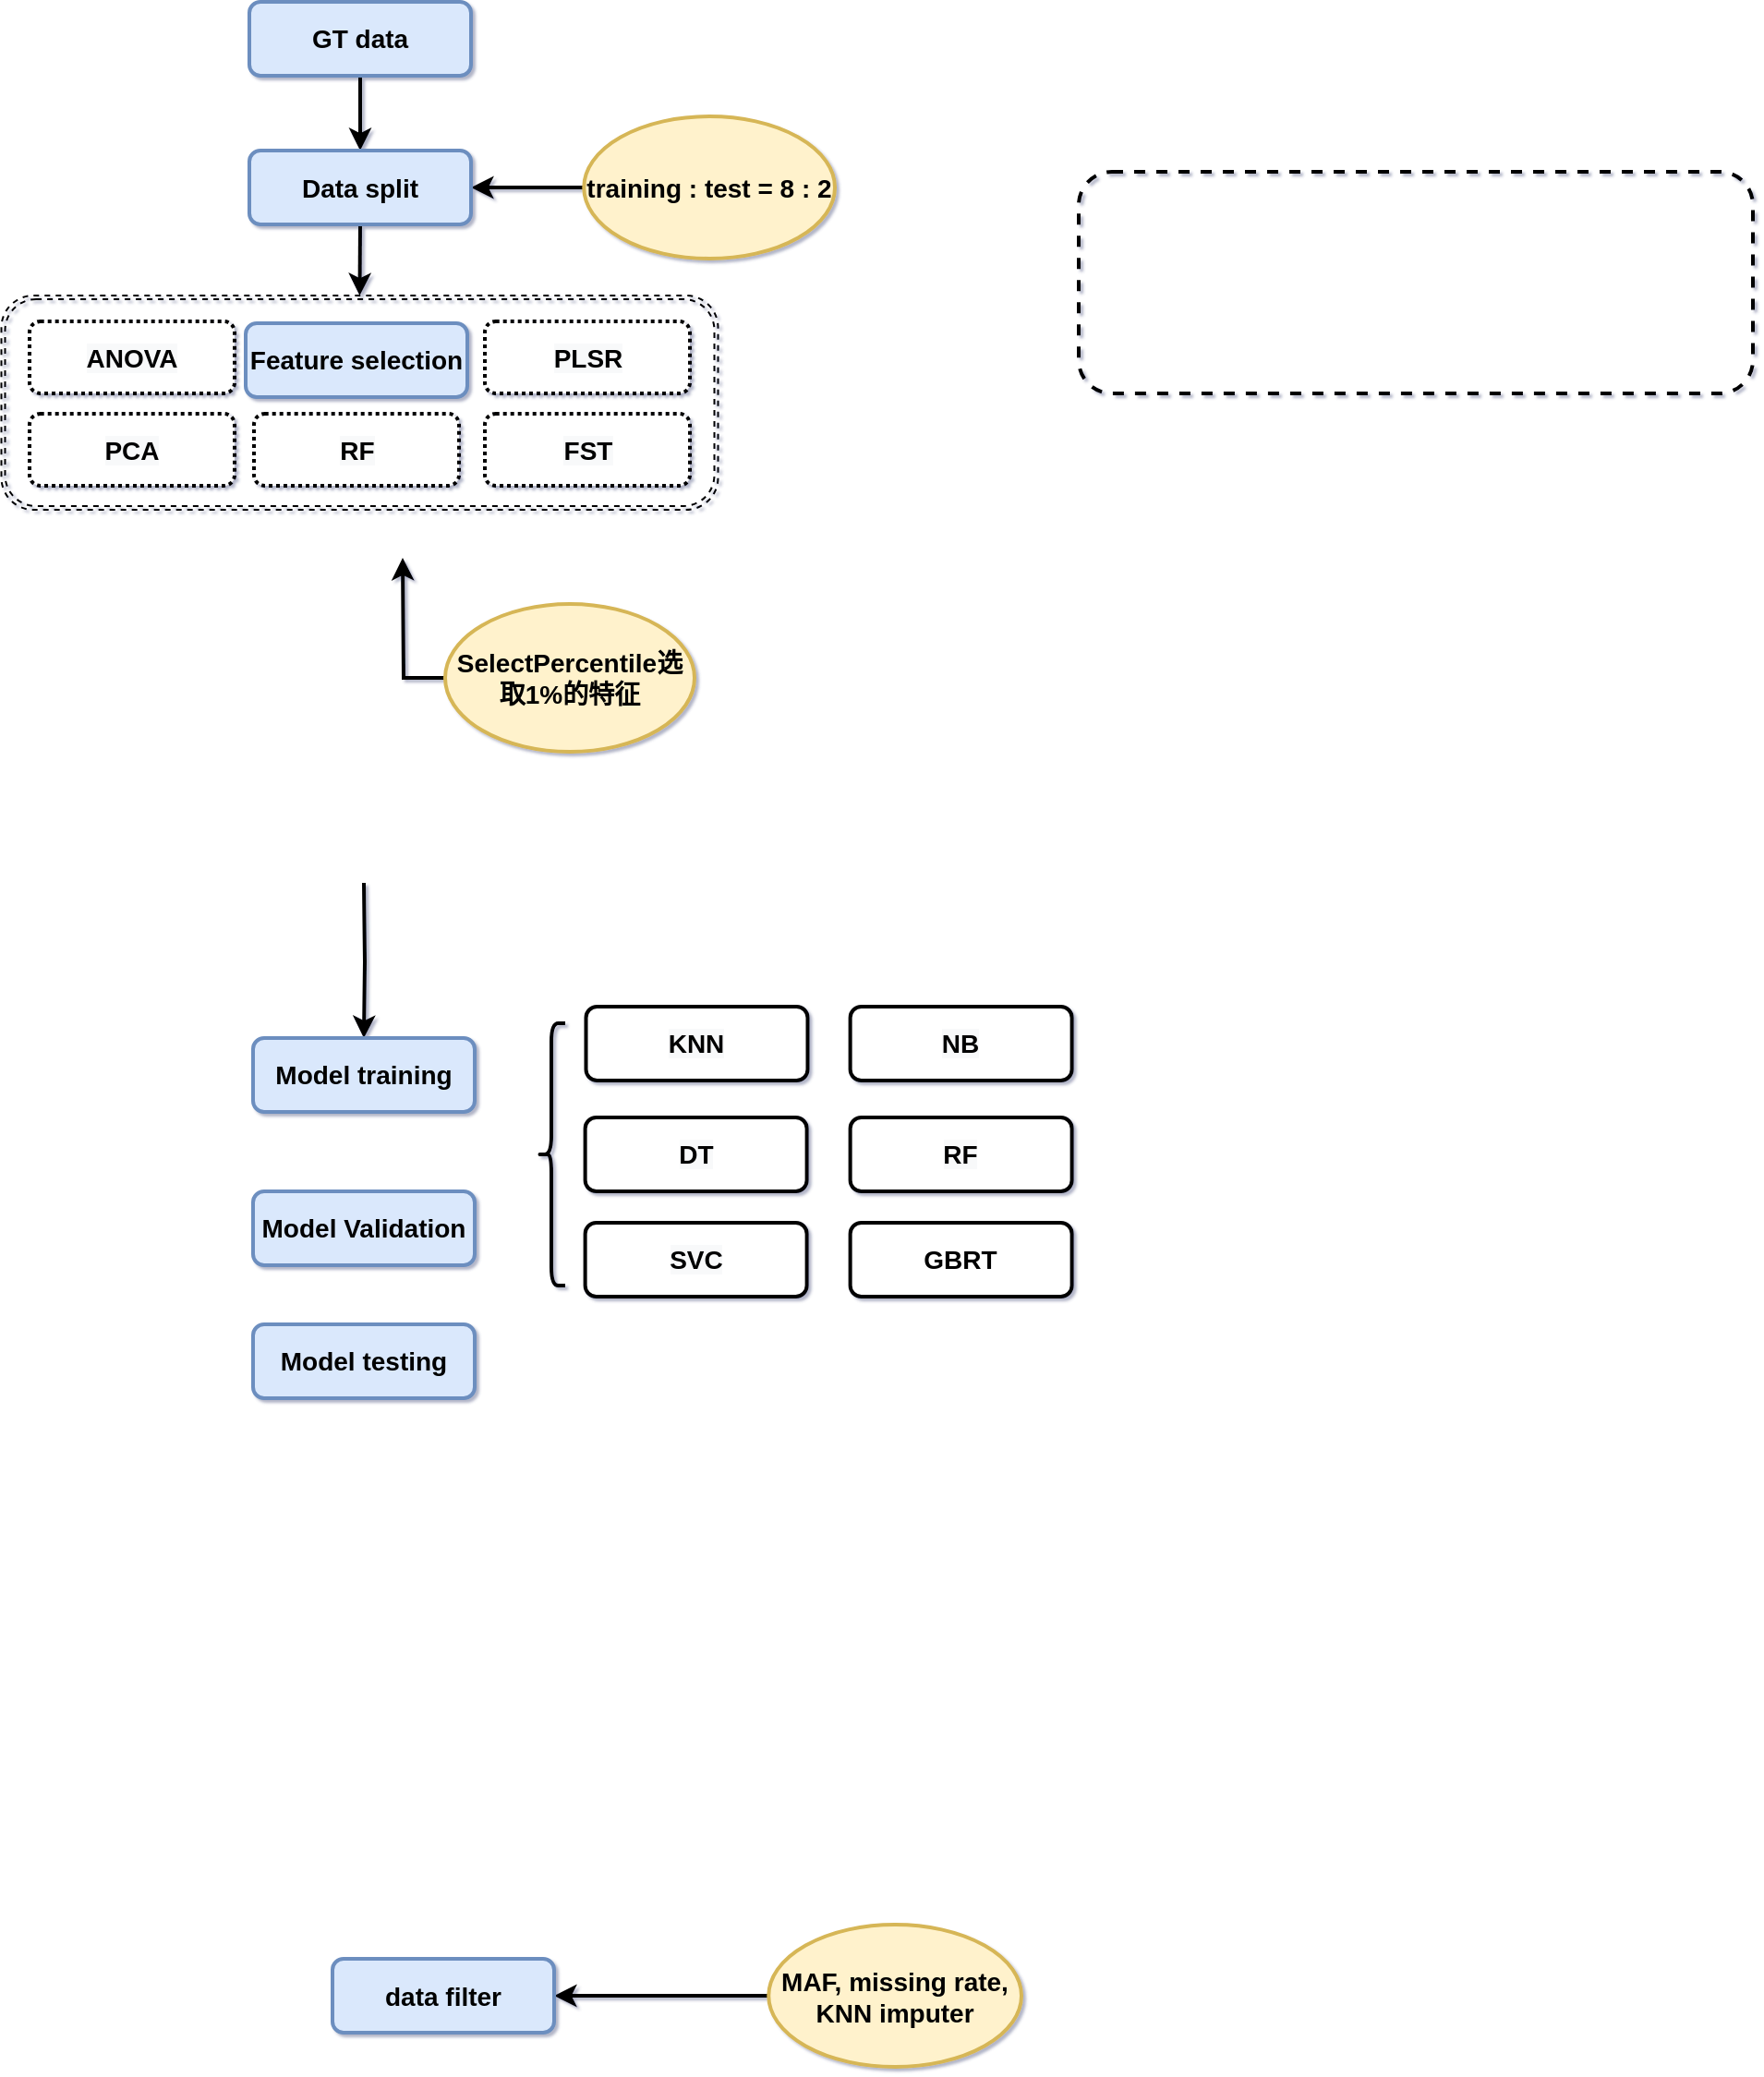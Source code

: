 <mxfile version="21.2.6" type="github">
  <diagram id="C5RBs43oDa-KdzZeNtuy" name="Page-1">
    <mxGraphModel dx="1434" dy="802" grid="0" gridSize="10" guides="1" tooltips="1" connect="1" arrows="1" fold="1" page="1" pageScale="1" pageWidth="827" pageHeight="1169" math="0" shadow="1">
      <root>
        <mxCell id="WIyWlLk6GJQsqaUBKTNV-0" />
        <mxCell id="WIyWlLk6GJQsqaUBKTNV-1" parent="WIyWlLk6GJQsqaUBKTNV-0" />
        <mxCell id="6ISwpYmpRPyFx55nGUDn-2" value="" style="edgeStyle=orthogonalEdgeStyle;rounded=0;orthogonalLoop=1;jettySize=auto;html=1;fontSize=14;exitX=0.5;exitY=1;exitDx=0;exitDy=0;fontStyle=1;fontFamily=Helvetica;strokeWidth=2;entryX=0.5;entryY=0;entryDx=0;entryDy=0;" parent="WIyWlLk6GJQsqaUBKTNV-1" source="6ISwpYmpRPyFx55nGUDn-29" edge="1" target="rZRslyIYhU1VRv0iqAqT-6">
          <mxGeometry relative="1" as="geometry">
            <mxPoint x="380" y="206.0" as="sourcePoint" />
            <mxPoint x="380" y="216" as="targetPoint" />
          </mxGeometry>
        </mxCell>
        <mxCell id="6ISwpYmpRPyFx55nGUDn-0" value="" style="edgeStyle=orthogonalEdgeStyle;rounded=0;orthogonalLoop=1;jettySize=auto;html=1;fontSize=14;exitX=0;exitY=0.5;exitDx=0;exitDy=0;exitPerimeter=0;fontStyle=1;fontFamily=Helvetica;strokeWidth=2;" parent="WIyWlLk6GJQsqaUBKTNV-1" source="6ISwpYmpRPyFx55nGUDn-14" edge="1">
          <mxGeometry relative="1" as="geometry">
            <mxPoint x="357" y="393" as="sourcePoint" />
            <mxPoint x="403" y="328" as="targetPoint" />
          </mxGeometry>
        </mxCell>
        <mxCell id="6ISwpYmpRPyFx55nGUDn-1" value="" style="edgeStyle=orthogonalEdgeStyle;rounded=0;orthogonalLoop=1;jettySize=auto;html=1;fontSize=14;entryX=0.5;entryY=0;entryDx=0;entryDy=0;fontStyle=1;fontFamily=Helvetica;strokeWidth=2;" parent="WIyWlLk6GJQsqaUBKTNV-1" target="6ISwpYmpRPyFx55nGUDn-18" edge="1">
          <mxGeometry relative="1" as="geometry">
            <mxPoint x="382" y="504" as="sourcePoint" />
            <mxPoint x="382" y="564" as="targetPoint" />
          </mxGeometry>
        </mxCell>
        <mxCell id="6ISwpYmpRPyFx55nGUDn-9" value="" style="edgeStyle=orthogonalEdgeStyle;rounded=0;orthogonalLoop=1;jettySize=auto;html=1;fontSize=14;fontStyle=1;fontFamily=Helvetica;strokeWidth=2;" parent="WIyWlLk6GJQsqaUBKTNV-1" source="6ISwpYmpRPyFx55nGUDn-7" edge="1">
          <mxGeometry relative="1" as="geometry">
            <mxPoint x="485" y="1106.5" as="targetPoint" />
          </mxGeometry>
        </mxCell>
        <mxCell id="6ISwpYmpRPyFx55nGUDn-7" value="MAF, missing rate, KNN imputer" style="ellipse;whiteSpace=wrap;html=1;rounded=1;glass=0;strokeWidth=2;shadow=0;fontStyle=1;fontFamily=Helvetica;fillColor=#fff2cc;strokeColor=#d6b656;fontSize=14;" parent="WIyWlLk6GJQsqaUBKTNV-1" vertex="1">
          <mxGeometry x="601.12" y="1068" width="136.88" height="77" as="geometry" />
        </mxCell>
        <mxCell id="6ISwpYmpRPyFx55nGUDn-11" value="" style="edgeStyle=orthogonalEdgeStyle;rounded=0;orthogonalLoop=1;jettySize=auto;html=1;fontSize=14;fontStyle=1;fontFamily=Helvetica;strokeWidth=2;exitX=0.5;exitY=1;exitDx=0;exitDy=0;entryX=0.5;entryY=0;entryDx=0;entryDy=0;" parent="WIyWlLk6GJQsqaUBKTNV-1" source="6ISwpYmpRPyFx55nGUDn-27" target="6ISwpYmpRPyFx55nGUDn-29" edge="1">
          <mxGeometry relative="1" as="geometry">
            <mxPoint x="379.58" y="115" as="sourcePoint" />
            <mxPoint x="379.58" y="165" as="targetPoint" />
          </mxGeometry>
        </mxCell>
        <mxCell id="6ISwpYmpRPyFx55nGUDn-12" value="" style="edgeStyle=orthogonalEdgeStyle;rounded=0;orthogonalLoop=1;jettySize=auto;html=1;fontSize=14;fontStyle=1;fontFamily=Helvetica;strokeWidth=2;entryX=1;entryY=0.5;entryDx=0;entryDy=0;" parent="WIyWlLk6GJQsqaUBKTNV-1" source="6ISwpYmpRPyFx55nGUDn-13" target="6ISwpYmpRPyFx55nGUDn-29" edge="1">
          <mxGeometry relative="1" as="geometry">
            <mxPoint x="440" y="186.0" as="targetPoint" />
          </mxGeometry>
        </mxCell>
        <mxCell id="6ISwpYmpRPyFx55nGUDn-13" value="&lt;p style=&quot;font-size: 14px;&quot;&gt;&lt;span style=&quot;font-size: 14px;&quot;&gt;&lt;font style=&quot;font-size: 14px;&quot;&gt;training : test = 8 : 2&lt;/font&gt;&lt;/span&gt;&lt;/p&gt;" style="ellipse;whiteSpace=wrap;html=1;rounded=1;glass=0;strokeWidth=2;shadow=0;fontStyle=1;fontFamily=Helvetica;fillColor=#fff2cc;strokeColor=#d6b656;fontSize=14;" parent="WIyWlLk6GJQsqaUBKTNV-1" vertex="1">
          <mxGeometry x="501.12" y="89" width="135.88" height="77" as="geometry" />
        </mxCell>
        <mxCell id="6ISwpYmpRPyFx55nGUDn-14" value="&lt;font style=&quot;font-size: 14px;&quot;&gt;&lt;span style=&quot;font-size: 14px;&quot;&gt;SelectPercentile&lt;/span&gt;&lt;span style=&quot;font-size: 14px;&quot;&gt;选取&lt;/span&gt;&lt;span style=&quot;font-size: 14px;&quot;&gt;1%&lt;/span&gt;&lt;span style=&quot;font-size: 14px;&quot;&gt;的特征&lt;/span&gt;&lt;/font&gt;" style="ellipse;whiteSpace=wrap;html=1;fontSize=14;fontStyle=1;fontFamily=Helvetica;fillColor=#fff2cc;strokeColor=#d6b656;strokeWidth=2;" parent="WIyWlLk6GJQsqaUBKTNV-1" vertex="1">
          <mxGeometry x="426" y="353" width="135" height="80" as="geometry" />
        </mxCell>
        <mxCell id="6ISwpYmpRPyFx55nGUDn-18" value="&lt;span style=&quot;font-size: 14px;&quot;&gt;Model training&lt;/span&gt;" style="rounded=1;whiteSpace=wrap;html=1;fontSize=14;fontStyle=1;fontFamily=Helvetica;fillColor=#dae8fc;strokeColor=#6c8ebf;strokeWidth=2;" parent="WIyWlLk6GJQsqaUBKTNV-1" vertex="1">
          <mxGeometry x="322" y="588" width="120" height="40" as="geometry" />
        </mxCell>
        <mxCell id="6ISwpYmpRPyFx55nGUDn-20" value="&lt;span style=&quot;font-size: 14px;&quot;&gt;GBRT&lt;/span&gt;" style="rounded=1;whiteSpace=wrap;html=1;fontSize=14;fontStyle=1;fontFamily=Helvetica;strokeWidth=2;" parent="WIyWlLk6GJQsqaUBKTNV-1" vertex="1">
          <mxGeometry x="645.31" y="688" width="120" height="40" as="geometry" />
        </mxCell>
        <mxCell id="6ISwpYmpRPyFx55nGUDn-21" value="&lt;span style=&quot;color: rgb(0, 0, 0); font-size: 14px; font-style: normal; font-variant-ligatures: normal; font-variant-caps: normal; letter-spacing: normal; orphans: 2; text-align: center; text-indent: 0px; text-transform: none; widows: 2; word-spacing: 0px; -webkit-text-stroke-width: 0px; background-color: rgb(248, 249, 250); text-decoration-thickness: initial; text-decoration-style: initial; text-decoration-color: initial; float: none; display: inline !important;&quot;&gt;RF&lt;/span&gt;" style="rounded=1;whiteSpace=wrap;html=1;fontSize=14;fontStyle=1;fontFamily=Helvetica;strokeWidth=2;" parent="WIyWlLk6GJQsqaUBKTNV-1" vertex="1">
          <mxGeometry x="645.31" y="631" width="120" height="40" as="geometry" />
        </mxCell>
        <mxCell id="6ISwpYmpRPyFx55nGUDn-22" value="&lt;span style=&quot;color: rgb(0, 0, 0); font-size: 14px; font-style: normal; font-variant-ligatures: normal; font-variant-caps: normal; letter-spacing: normal; orphans: 2; text-align: center; text-indent: 0px; text-transform: none; widows: 2; word-spacing: 0px; -webkit-text-stroke-width: 0px; background-color: rgb(248, 249, 250); text-decoration-thickness: initial; text-decoration-style: initial; text-decoration-color: initial; float: none; display: inline !important;&quot;&gt;KNN&lt;/span&gt;" style="rounded=1;whiteSpace=wrap;html=1;fontSize=14;fontStyle=1;fontFamily=Helvetica;strokeWidth=2;" parent="WIyWlLk6GJQsqaUBKTNV-1" vertex="1">
          <mxGeometry x="502.25" y="571" width="120" height="40" as="geometry" />
        </mxCell>
        <mxCell id="6ISwpYmpRPyFx55nGUDn-23" value="&lt;span style=&quot;color: rgb(0, 0, 0); font-size: 14px; font-style: normal; font-variant-ligatures: normal; font-variant-caps: normal; letter-spacing: normal; orphans: 2; text-align: center; text-indent: 0px; text-transform: none; widows: 2; word-spacing: 0px; -webkit-text-stroke-width: 0px; background-color: rgb(248, 249, 250); text-decoration-thickness: initial; text-decoration-style: initial; text-decoration-color: initial; float: none; display: inline !important;&quot;&gt;NB&lt;/span&gt;" style="rounded=1;whiteSpace=wrap;html=1;fontSize=14;fontStyle=1;fontFamily=Helvetica;strokeWidth=2;" parent="WIyWlLk6GJQsqaUBKTNV-1" vertex="1">
          <mxGeometry x="645.31" y="571" width="120" height="40" as="geometry" />
        </mxCell>
        <mxCell id="6ISwpYmpRPyFx55nGUDn-24" value="&lt;span style=&quot;color: rgb(0, 0, 0); font-size: 14px; font-style: normal; font-variant-ligatures: normal; font-variant-caps: normal; letter-spacing: normal; orphans: 2; text-align: center; text-indent: 0px; text-transform: none; widows: 2; word-spacing: 0px; -webkit-text-stroke-width: 0px; background-color: rgb(248, 249, 250); text-decoration-thickness: initial; text-decoration-style: initial; text-decoration-color: initial; float: none; display: inline !important;&quot;&gt;DT&lt;/span&gt;" style="rounded=1;whiteSpace=wrap;html=1;fontSize=14;fontStyle=1;fontFamily=Helvetica;strokeWidth=2;" parent="WIyWlLk6GJQsqaUBKTNV-1" vertex="1">
          <mxGeometry x="501.81" y="631" width="120" height="40" as="geometry" />
        </mxCell>
        <mxCell id="6ISwpYmpRPyFx55nGUDn-25" value="&lt;span style=&quot;color: rgb(0, 0, 0); font-size: 14px; font-style: normal; font-variant-ligatures: normal; font-variant-caps: normal; letter-spacing: normal; orphans: 2; text-align: center; text-indent: 0px; text-transform: none; widows: 2; word-spacing: 0px; -webkit-text-stroke-width: 0px; background-color: rgb(248, 249, 250); text-decoration-thickness: initial; text-decoration-style: initial; text-decoration-color: initial; float: none; display: inline !important;&quot;&gt;SVC&lt;/span&gt;" style="rounded=1;whiteSpace=wrap;html=1;fontSize=14;fontStyle=1;fontFamily=Helvetica;strokeWidth=2;" parent="WIyWlLk6GJQsqaUBKTNV-1" vertex="1">
          <mxGeometry x="501.81" y="688" width="120" height="40" as="geometry" />
        </mxCell>
        <mxCell id="6ISwpYmpRPyFx55nGUDn-26" value="" style="shape=curlyBracket;whiteSpace=wrap;html=1;rounded=1;fontSize=14;fontStyle=1;fontFamily=Helvetica;strokeWidth=2;" parent="WIyWlLk6GJQsqaUBKTNV-1" vertex="1">
          <mxGeometry x="476" y="580" width="15" height="142" as="geometry" />
        </mxCell>
        <mxCell id="6ISwpYmpRPyFx55nGUDn-27" value="GT data" style="rounded=1;whiteSpace=wrap;html=1;fontSize=14;glass=0;strokeWidth=2;shadow=0;fontStyle=1;fontFamily=Helvetica;fillColor=#dae8fc;strokeColor=#6c8ebf;" parent="WIyWlLk6GJQsqaUBKTNV-1" vertex="1">
          <mxGeometry x="320" y="27" width="120" height="40" as="geometry" />
        </mxCell>
        <mxCell id="6ISwpYmpRPyFx55nGUDn-28" value="data filter" style="rounded=1;whiteSpace=wrap;html=1;fontSize=14;glass=0;strokeWidth=2;shadow=0;fontStyle=1;fontFamily=Helvetica;fillColor=#dae8fc;strokeColor=#6c8ebf;" parent="WIyWlLk6GJQsqaUBKTNV-1" vertex="1">
          <mxGeometry x="365" y="1086.5" width="120" height="40" as="geometry" />
        </mxCell>
        <mxCell id="6ISwpYmpRPyFx55nGUDn-29" value="Data split" style="rounded=1;whiteSpace=wrap;html=1;fontSize=14;glass=0;strokeWidth=2;shadow=0;fontStyle=1;fontFamily=Helvetica;fillColor=#dae8fc;strokeColor=#6c8ebf;" parent="WIyWlLk6GJQsqaUBKTNV-1" vertex="1">
          <mxGeometry x="320" y="107.5" width="120" height="40" as="geometry" />
        </mxCell>
        <mxCell id="rZRslyIYhU1VRv0iqAqT-0" value="&lt;span style=&quot;font-size: 14px;&quot;&gt;Model Validation&lt;/span&gt;" style="rounded=1;whiteSpace=wrap;html=1;fontSize=14;fontStyle=1;fontFamily=Helvetica;fillColor=#dae8fc;strokeColor=#6c8ebf;strokeWidth=2;" parent="WIyWlLk6GJQsqaUBKTNV-1" vertex="1">
          <mxGeometry x="322" y="671" width="120" height="40" as="geometry" />
        </mxCell>
        <mxCell id="rZRslyIYhU1VRv0iqAqT-1" value="&lt;span style=&quot;font-size: 14px;&quot;&gt;Model testing&lt;/span&gt;" style="rounded=1;whiteSpace=wrap;html=1;fontSize=14;fontStyle=1;fontFamily=Helvetica;fillColor=#dae8fc;strokeColor=#6c8ebf;strokeWidth=2;" parent="WIyWlLk6GJQsqaUBKTNV-1" vertex="1">
          <mxGeometry x="322" y="743" width="120" height="40" as="geometry" />
        </mxCell>
        <mxCell id="zpyyWrMp8Rw1nTRngI7F-9" value="" style="group" vertex="1" connectable="0" parent="WIyWlLk6GJQsqaUBKTNV-1">
          <mxGeometry x="201" y="200" width="372.75" height="149" as="geometry" />
        </mxCell>
        <mxCell id="6ISwpYmpRPyFx55nGUDn-30" value="&lt;span style=&quot;font-size: 14px;&quot;&gt;Feature selection&lt;/span&gt;" style="rounded=1;whiteSpace=wrap;html=1;fontSize=14;fontStyle=1;fontFamily=Helvetica;fillColor=#dae8fc;strokeColor=#6c8ebf;strokeWidth=2;" parent="zpyyWrMp8Rw1nTRngI7F-9" vertex="1">
          <mxGeometry x="117" y="1" width="120" height="40" as="geometry" />
        </mxCell>
        <mxCell id="zpyyWrMp8Rw1nTRngI7F-8" value="" style="group" vertex="1" connectable="0" parent="zpyyWrMp8Rw1nTRngI7F-9">
          <mxGeometry width="372.75" height="149" as="geometry" />
        </mxCell>
        <mxCell id="rZRslyIYhU1VRv0iqAqT-10" value="&lt;span style=&quot;background-color: rgb(248, 249, 250);&quot;&gt;ANOVA&lt;/span&gt;" style="rounded=1;whiteSpace=wrap;html=1;fontSize=14;fontStyle=1;fontFamily=Helvetica;strokeWidth=2;dashed=1;dashPattern=1 1;" parent="zpyyWrMp8Rw1nTRngI7F-8" vertex="1">
          <mxGeometry width="111" height="39" as="geometry" />
        </mxCell>
        <mxCell id="rZRslyIYhU1VRv0iqAqT-11" value="&lt;span style=&quot;background-color: rgb(248, 249, 250);&quot;&gt;RF&lt;/span&gt;" style="rounded=1;whiteSpace=wrap;html=1;fontSize=14;fontStyle=1;fontFamily=Helvetica;strokeWidth=2;dashed=1;dashPattern=1 1;" parent="zpyyWrMp8Rw1nTRngI7F-8" vertex="1">
          <mxGeometry x="121.5" y="50" width="111" height="39" as="geometry" />
        </mxCell>
        <mxCell id="rZRslyIYhU1VRv0iqAqT-12" value="&lt;span style=&quot;background-color: rgb(248, 249, 250);&quot;&gt;PLSR&lt;/span&gt;" style="rounded=1;whiteSpace=wrap;html=1;fontSize=14;fontStyle=1;fontFamily=Helvetica;strokeWidth=2;dashed=1;dashPattern=1 1;" parent="zpyyWrMp8Rw1nTRngI7F-8" vertex="1">
          <mxGeometry x="246.5" width="111" height="39" as="geometry" />
        </mxCell>
        <mxCell id="zpyyWrMp8Rw1nTRngI7F-2" value="&lt;span style=&quot;background-color: rgb(248, 249, 250);&quot;&gt;PCA&lt;/span&gt;" style="rounded=1;whiteSpace=wrap;html=1;fontSize=14;fontStyle=1;fontFamily=Helvetica;strokeWidth=2;dashed=1;dashPattern=1 1;" vertex="1" parent="zpyyWrMp8Rw1nTRngI7F-8">
          <mxGeometry y="50" width="111" height="39" as="geometry" />
        </mxCell>
        <mxCell id="zpyyWrMp8Rw1nTRngI7F-3" value="&lt;span style=&quot;background-color: rgb(248, 249, 250);&quot;&gt;FST&lt;/span&gt;" style="rounded=1;whiteSpace=wrap;html=1;fontSize=14;fontStyle=1;fontFamily=Helvetica;strokeWidth=2;dashed=1;dashPattern=1 1;" vertex="1" parent="zpyyWrMp8Rw1nTRngI7F-8">
          <mxGeometry x="246.5" y="50" width="111" height="39" as="geometry" />
        </mxCell>
        <mxCell id="rZRslyIYhU1VRv0iqAqT-6" value="" style="shape=ext;double=1;rounded=1;whiteSpace=wrap;html=1;fillColor=none;dashed=1;" parent="zpyyWrMp8Rw1nTRngI7F-8" vertex="1">
          <mxGeometry x="-15.25" y="-14" width="388" height="116" as="geometry" />
        </mxCell>
        <mxCell id="zpyyWrMp8Rw1nTRngI7F-1" value="" style="rounded=1;whiteSpace=wrap;html=1;fontSize=14;fontStyle=1;fontFamily=Helvetica;strokeWidth=2;fillColor=none;dashed=1;" vertex="1" parent="WIyWlLk6GJQsqaUBKTNV-1">
          <mxGeometry x="769" y="119" width="365" height="120" as="geometry" />
        </mxCell>
      </root>
    </mxGraphModel>
  </diagram>
</mxfile>
